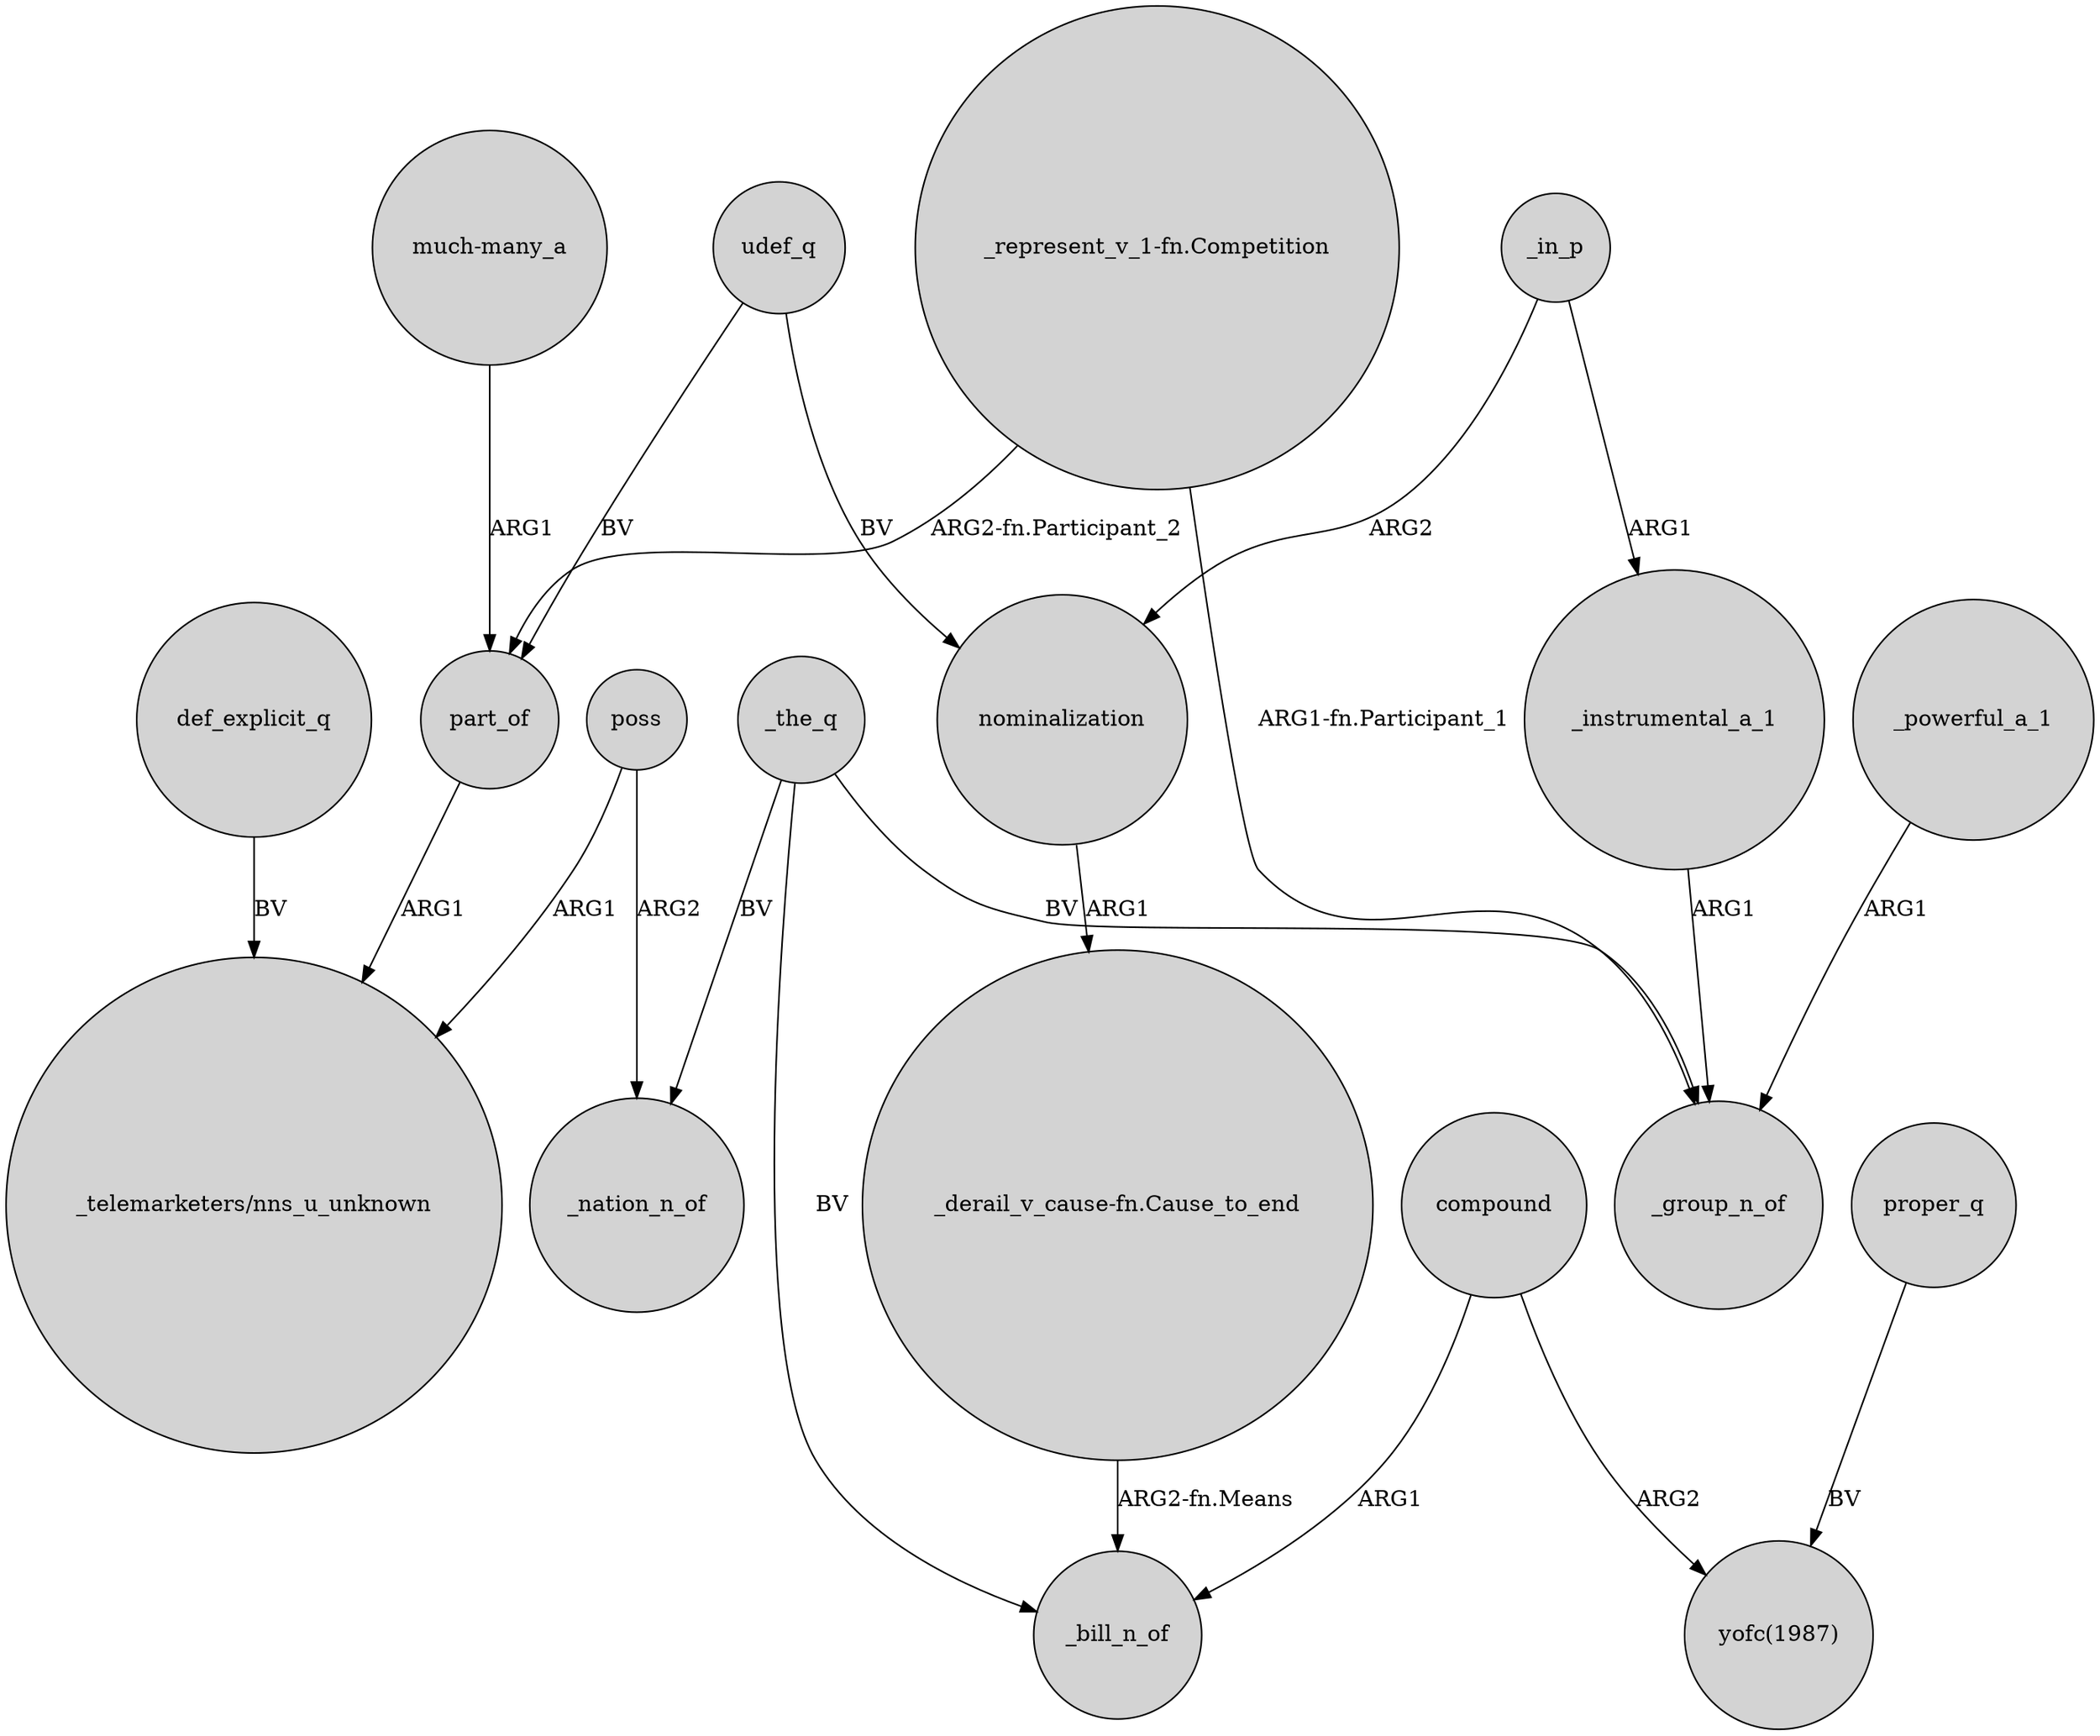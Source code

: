 digraph {
	node [shape=circle style=filled]
	def_explicit_q -> "_telemarketers/nns_u_unknown" [label=BV]
	nominalization -> "_derail_v_cause-fn.Cause_to_end" [label=ARG1]
	_the_q -> _bill_n_of [label=BV]
	udef_q -> part_of [label=BV]
	_the_q -> _nation_n_of [label=BV]
	"_represent_v_1-fn.Competition" -> _group_n_of [label="ARG1-fn.Participant_1"]
	udef_q -> nominalization [label=BV]
	proper_q -> "yofc(1987)" [label=BV]
	_instrumental_a_1 -> _group_n_of [label=ARG1]
	"much-many_a" -> part_of [label=ARG1]
	poss -> _nation_n_of [label=ARG2]
	_the_q -> _group_n_of [label=BV]
	_powerful_a_1 -> _group_n_of [label=ARG1]
	part_of -> "_telemarketers/nns_u_unknown" [label=ARG1]
	compound -> _bill_n_of [label=ARG1]
	_in_p -> _instrumental_a_1 [label=ARG1]
	_in_p -> nominalization [label=ARG2]
	poss -> "_telemarketers/nns_u_unknown" [label=ARG1]
	"_represent_v_1-fn.Competition" -> part_of [label="ARG2-fn.Participant_2"]
	"_derail_v_cause-fn.Cause_to_end" -> _bill_n_of [label="ARG2-fn.Means"]
	compound -> "yofc(1987)" [label=ARG2]
}
